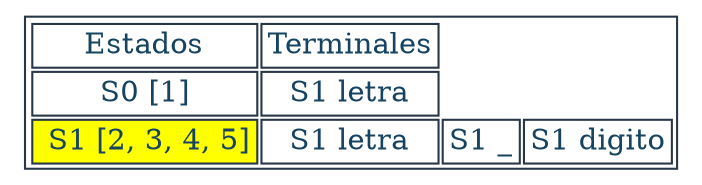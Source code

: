 digraph T {
aHtmlTable [
   shape=plaintext
   color="#283747" fontcolor="#154360" label=<

   <table border='1' cellborder='1'>
   <tr>
      <td>Estados</td>
      <td>Terminales</td>
   </tr><tr><td>S0 [1]</td><td>S1 letra</td></tr><tr><td bgcolor="yellow"> S1 [2, 3, 4, 5]</td><td>S1 letra</td><td>S1 _</td><td>S1 digito</td></tr></table>

   >]; 

}